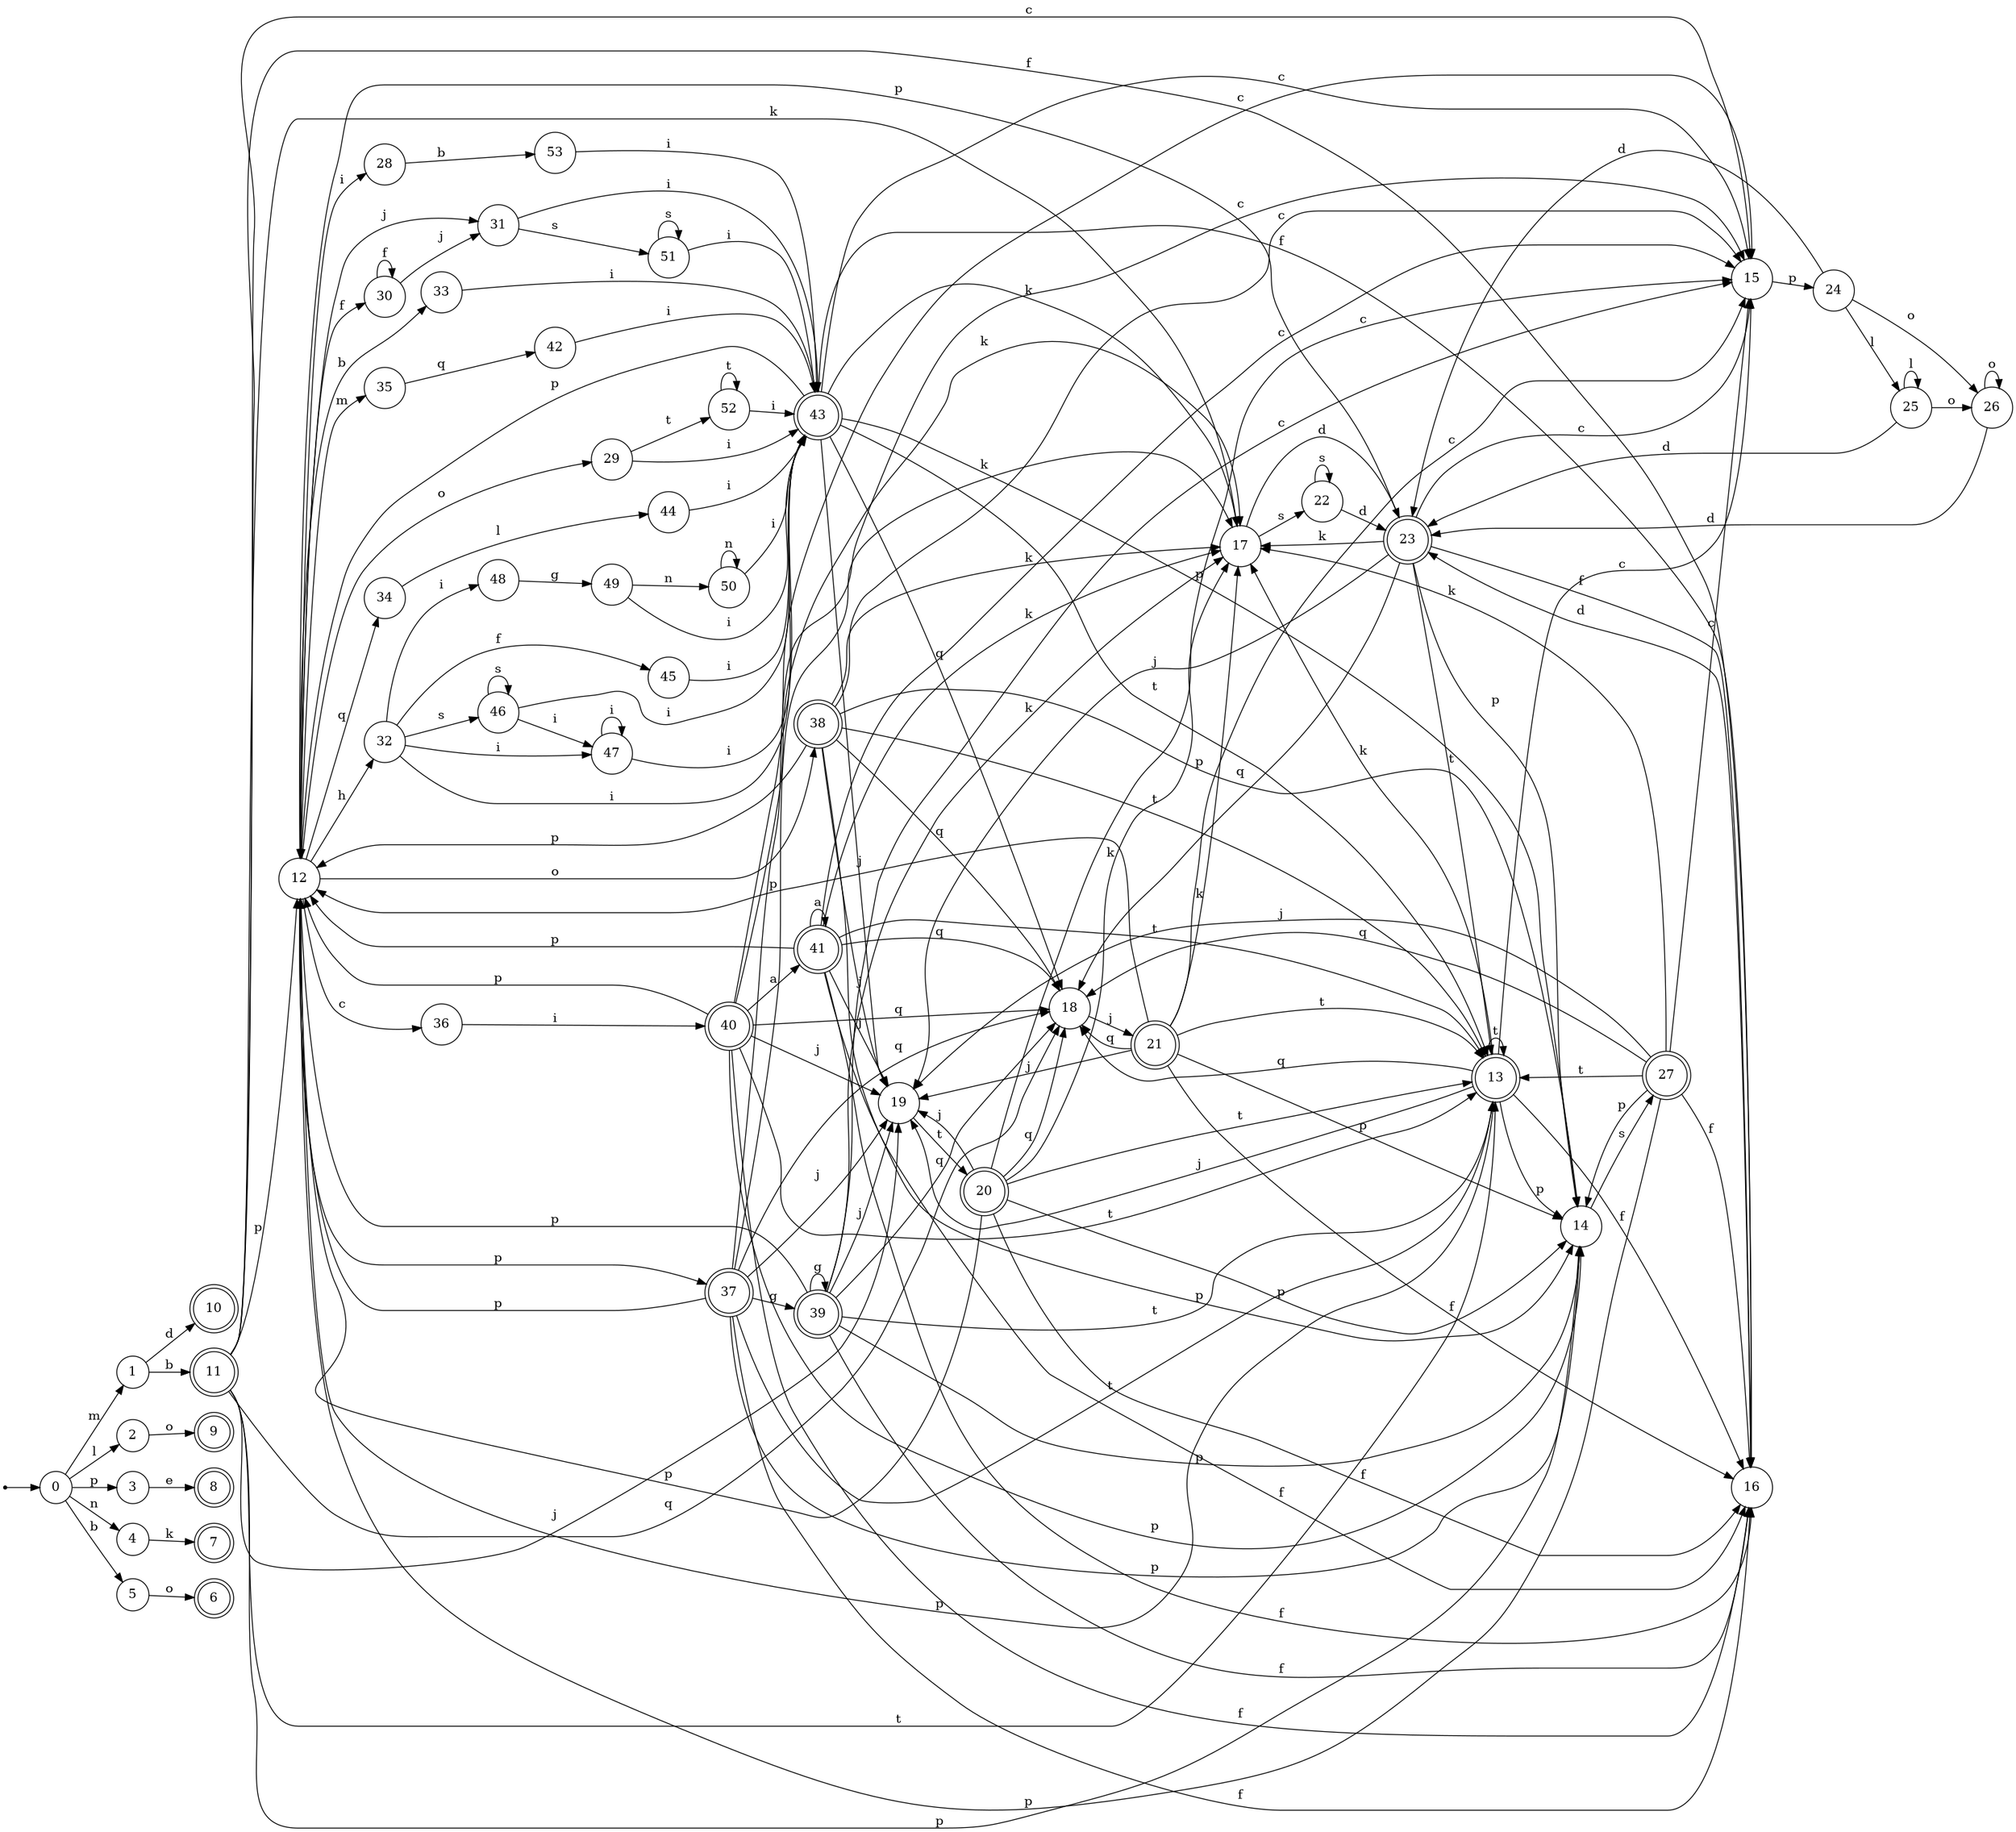 digraph finite_state_machine {
rankdir=LR;
size="20,20";
node [shape = point]; "dummy0"
node [shape = circle]; "0";
"dummy0" -> "0";
node [shape = circle]; "1";
node [shape = circle]; "2";
node [shape = circle]; "3";
node [shape = circle]; "4";
node [shape = circle]; "5";
node [shape = doublecircle]; "6";node [shape = doublecircle]; "7";node [shape = doublecircle]; "8";node [shape = doublecircle]; "9";node [shape = doublecircle]; "10";node [shape = doublecircle]; "11";node [shape = circle]; "12";
node [shape = doublecircle]; "13";node [shape = circle]; "14";
node [shape = circle]; "15";
node [shape = circle]; "16";
node [shape = circle]; "17";
node [shape = circle]; "18";
node [shape = circle]; "19";
node [shape = doublecircle]; "20";node [shape = doublecircle]; "21";node [shape = circle]; "22";
node [shape = doublecircle]; "23";node [shape = circle]; "24";
node [shape = circle]; "25";
node [shape = circle]; "26";
node [shape = doublecircle]; "27";node [shape = circle]; "28";
node [shape = circle]; "29";
node [shape = circle]; "30";
node [shape = circle]; "31";
node [shape = circle]; "32";
node [shape = circle]; "33";
node [shape = circle]; "34";
node [shape = circle]; "35";
node [shape = circle]; "36";
node [shape = doublecircle]; "37";node [shape = doublecircle]; "38";node [shape = doublecircle]; "39";node [shape = doublecircle]; "40";node [shape = doublecircle]; "41";node [shape = circle]; "42";
node [shape = doublecircle]; "43";node [shape = circle]; "44";
node [shape = circle]; "45";
node [shape = circle]; "46";
node [shape = circle]; "47";
node [shape = circle]; "48";
node [shape = circle]; "49";
node [shape = circle]; "50";
node [shape = circle]; "51";
node [shape = circle]; "52";
node [shape = circle]; "53";
"0" -> "1" [label = "m"];
 "0" -> "2" [label = "l"];
 "0" -> "3" [label = "p"];
 "0" -> "4" [label = "n"];
 "0" -> "5" [label = "b"];
 "5" -> "6" [label = "o"];
 "4" -> "7" [label = "k"];
 "3" -> "8" [label = "e"];
 "2" -> "9" [label = "o"];
 "1" -> "10" [label = "d"];
 "1" -> "11" [label = "b"];
 "11" -> "12" [label = "p"];
 "11" -> "14" [label = "p"];
 "11" -> "13" [label = "t"];
 "11" -> "15" [label = "c"];
 "11" -> "16" [label = "f"];
 "11" -> "17" [label = "k"];
 "11" -> "18" [label = "q"];
 "11" -> "19" [label = "j"];
 "19" -> "20" [label = "t"];
 "20" -> "19" [label = "j"];
 "20" -> "12" [label = "p"];
 "20" -> "14" [label = "p"];
 "20" -> "13" [label = "t"];
 "20" -> "15" [label = "c"];
 "20" -> "16" [label = "f"];
 "20" -> "17" [label = "k"];
 "20" -> "18" [label = "q"];
 "18" -> "21" [label = "j"];
 "21" -> "18" [label = "q"];
 "21" -> "12" [label = "p"];
 "21" -> "14" [label = "p"];
 "21" -> "13" [label = "t"];
 "21" -> "15" [label = "c"];
 "21" -> "16" [label = "f"];
 "21" -> "17" [label = "k"];
 "21" -> "19" [label = "j"];
 "17" -> "22" [label = "s"];
 "17" -> "23" [label = "d"];
 "23" -> "15" [label = "c"];
 "23" -> "16" [label = "f"];
 "23" -> "17" [label = "k"];
 "23" -> "12" [label = "p"];
 "23" -> "14" [label = "p"];
 "23" -> "13" [label = "t"];
 "23" -> "18" [label = "q"];
 "23" -> "19" [label = "j"];
 "22" -> "22" [label = "s"];
 "22" -> "23" [label = "d"];
 "16" -> "23" [label = "d"];
 "15" -> "24" [label = "p"];
 "24" -> "25" [label = "l"];
 "24" -> "26" [label = "o"];
 "24" -> "23" [label = "d"];
 "26" -> "26" [label = "o"];
 "26" -> "23" [label = "d"];
 "25" -> "25" [label = "l"];
 "25" -> "26" [label = "o"];
 "25" -> "23" [label = "d"];
 "14" -> "27" [label = "s"];
 "27" -> "12" [label = "p"];
 "27" -> "14" [label = "p"];
 "27" -> "13" [label = "t"];
 "27" -> "15" [label = "c"];
 "27" -> "16" [label = "f"];
 "27" -> "17" [label = "k"];
 "27" -> "18" [label = "q"];
 "27" -> "19" [label = "j"];
 "13" -> "13" [label = "t"];
 "13" -> "12" [label = "p"];
 "13" -> "14" [label = "p"];
 "13" -> "15" [label = "c"];
 "13" -> "16" [label = "f"];
 "13" -> "17" [label = "k"];
 "13" -> "18" [label = "q"];
 "13" -> "19" [label = "j"];
 "12" -> "28" [label = "i"];
 "12" -> "29" [label = "o"];
 "12" -> "38" [label = "o"];
 "12" -> "30" [label = "f"];
 "12" -> "31" [label = "j"];
 "12" -> "32" [label = "h"];
 "12" -> "33" [label = "b"];
 "12" -> "34" [label = "q"];
 "12" -> "35" [label = "m"];
 "12" -> "36" [label = "c"];
 "12" -> "37" [label = "p"];
 "38" -> "12" [label = "p"];
 "38" -> "14" [label = "p"];
 "38" -> "13" [label = "t"];
 "38" -> "15" [label = "c"];
 "38" -> "16" [label = "f"];
 "38" -> "17" [label = "k"];
 "38" -> "18" [label = "q"];
 "38" -> "19" [label = "j"];
 "37" -> "39" [label = "g"];
 "37" -> "12" [label = "p"];
 "37" -> "14" [label = "p"];
 "37" -> "13" [label = "t"];
 "37" -> "15" [label = "c"];
 "37" -> "16" [label = "f"];
 "37" -> "17" [label = "k"];
 "37" -> "18" [label = "q"];
 "37" -> "19" [label = "j"];
 "39" -> "39" [label = "g"];
 "39" -> "12" [label = "p"];
 "39" -> "14" [label = "p"];
 "39" -> "13" [label = "t"];
 "39" -> "15" [label = "c"];
 "39" -> "16" [label = "f"];
 "39" -> "17" [label = "k"];
 "39" -> "18" [label = "q"];
 "39" -> "19" [label = "j"];
 "36" -> "40" [label = "i"];
 "40" -> "41" [label = "a"];
 "40" -> "12" [label = "p"];
 "40" -> "14" [label = "p"];
 "40" -> "13" [label = "t"];
 "40" -> "15" [label = "c"];
 "40" -> "16" [label = "f"];
 "40" -> "17" [label = "k"];
 "40" -> "18" [label = "q"];
 "40" -> "19" [label = "j"];
 "41" -> "41" [label = "a"];
 "41" -> "12" [label = "p"];
 "41" -> "14" [label = "p"];
 "41" -> "13" [label = "t"];
 "41" -> "15" [label = "c"];
 "41" -> "16" [label = "f"];
 "41" -> "17" [label = "k"];
 "41" -> "18" [label = "q"];
 "41" -> "19" [label = "j"];
 "35" -> "42" [label = "q"];
 "42" -> "43" [label = "i"];
 "43" -> "12" [label = "p"];
 "43" -> "14" [label = "p"];
 "43" -> "13" [label = "t"];
 "43" -> "15" [label = "c"];
 "43" -> "16" [label = "f"];
 "43" -> "17" [label = "k"];
 "43" -> "18" [label = "q"];
 "43" -> "19" [label = "j"];
 "34" -> "44" [label = "l"];
 "44" -> "43" [label = "i"];
 "33" -> "43" [label = "i"];
 "32" -> "45" [label = "f"];
 "32" -> "46" [label = "s"];
 "32" -> "48" [label = "i"];
 "32" -> "43" [label = "i"];
 "32" -> "47" [label = "i"];
 "48" -> "49" [label = "g"];
 "49" -> "50" [label = "n"];
 "49" -> "43" [label = "i"];
 "50" -> "50" [label = "n"];
 "50" -> "43" [label = "i"];
 "47" -> "43" [label = "i"];
 "47" -> "47" [label = "i"];
 "46" -> "46" [label = "s"];
 "46" -> "43" [label = "i"];
 "46" -> "47" [label = "i"];
 "45" -> "43" [label = "i"];
 "31" -> "51" [label = "s"];
 "31" -> "43" [label = "i"];
 "51" -> "51" [label = "s"];
 "51" -> "43" [label = "i"];
 "30" -> "30" [label = "f"];
 "30" -> "31" [label = "j"];
 "29" -> "52" [label = "t"];
 "29" -> "43" [label = "i"];
 "52" -> "52" [label = "t"];
 "52" -> "43" [label = "i"];
 "28" -> "53" [label = "b"];
 "53" -> "43" [label = "i"];
 }
